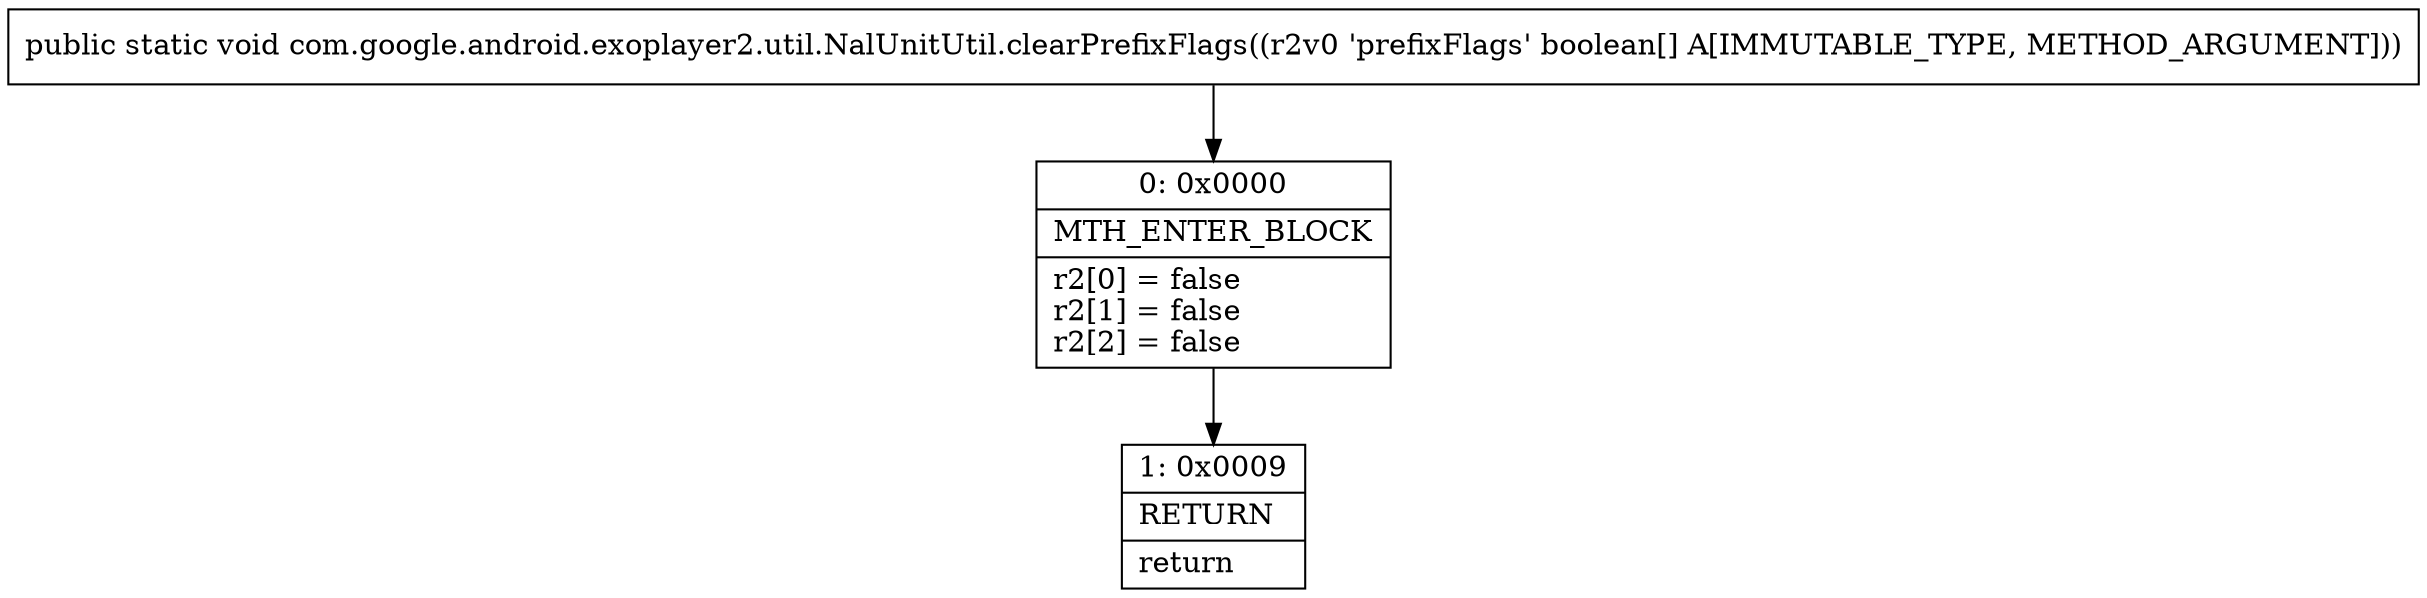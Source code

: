 digraph "CFG forcom.google.android.exoplayer2.util.NalUnitUtil.clearPrefixFlags([Z)V" {
Node_0 [shape=record,label="{0\:\ 0x0000|MTH_ENTER_BLOCK\l|r2[0] = false\lr2[1] = false\lr2[2] = false\l}"];
Node_1 [shape=record,label="{1\:\ 0x0009|RETURN\l|return\l}"];
MethodNode[shape=record,label="{public static void com.google.android.exoplayer2.util.NalUnitUtil.clearPrefixFlags((r2v0 'prefixFlags' boolean[] A[IMMUTABLE_TYPE, METHOD_ARGUMENT])) }"];
MethodNode -> Node_0;
Node_0 -> Node_1;
}

